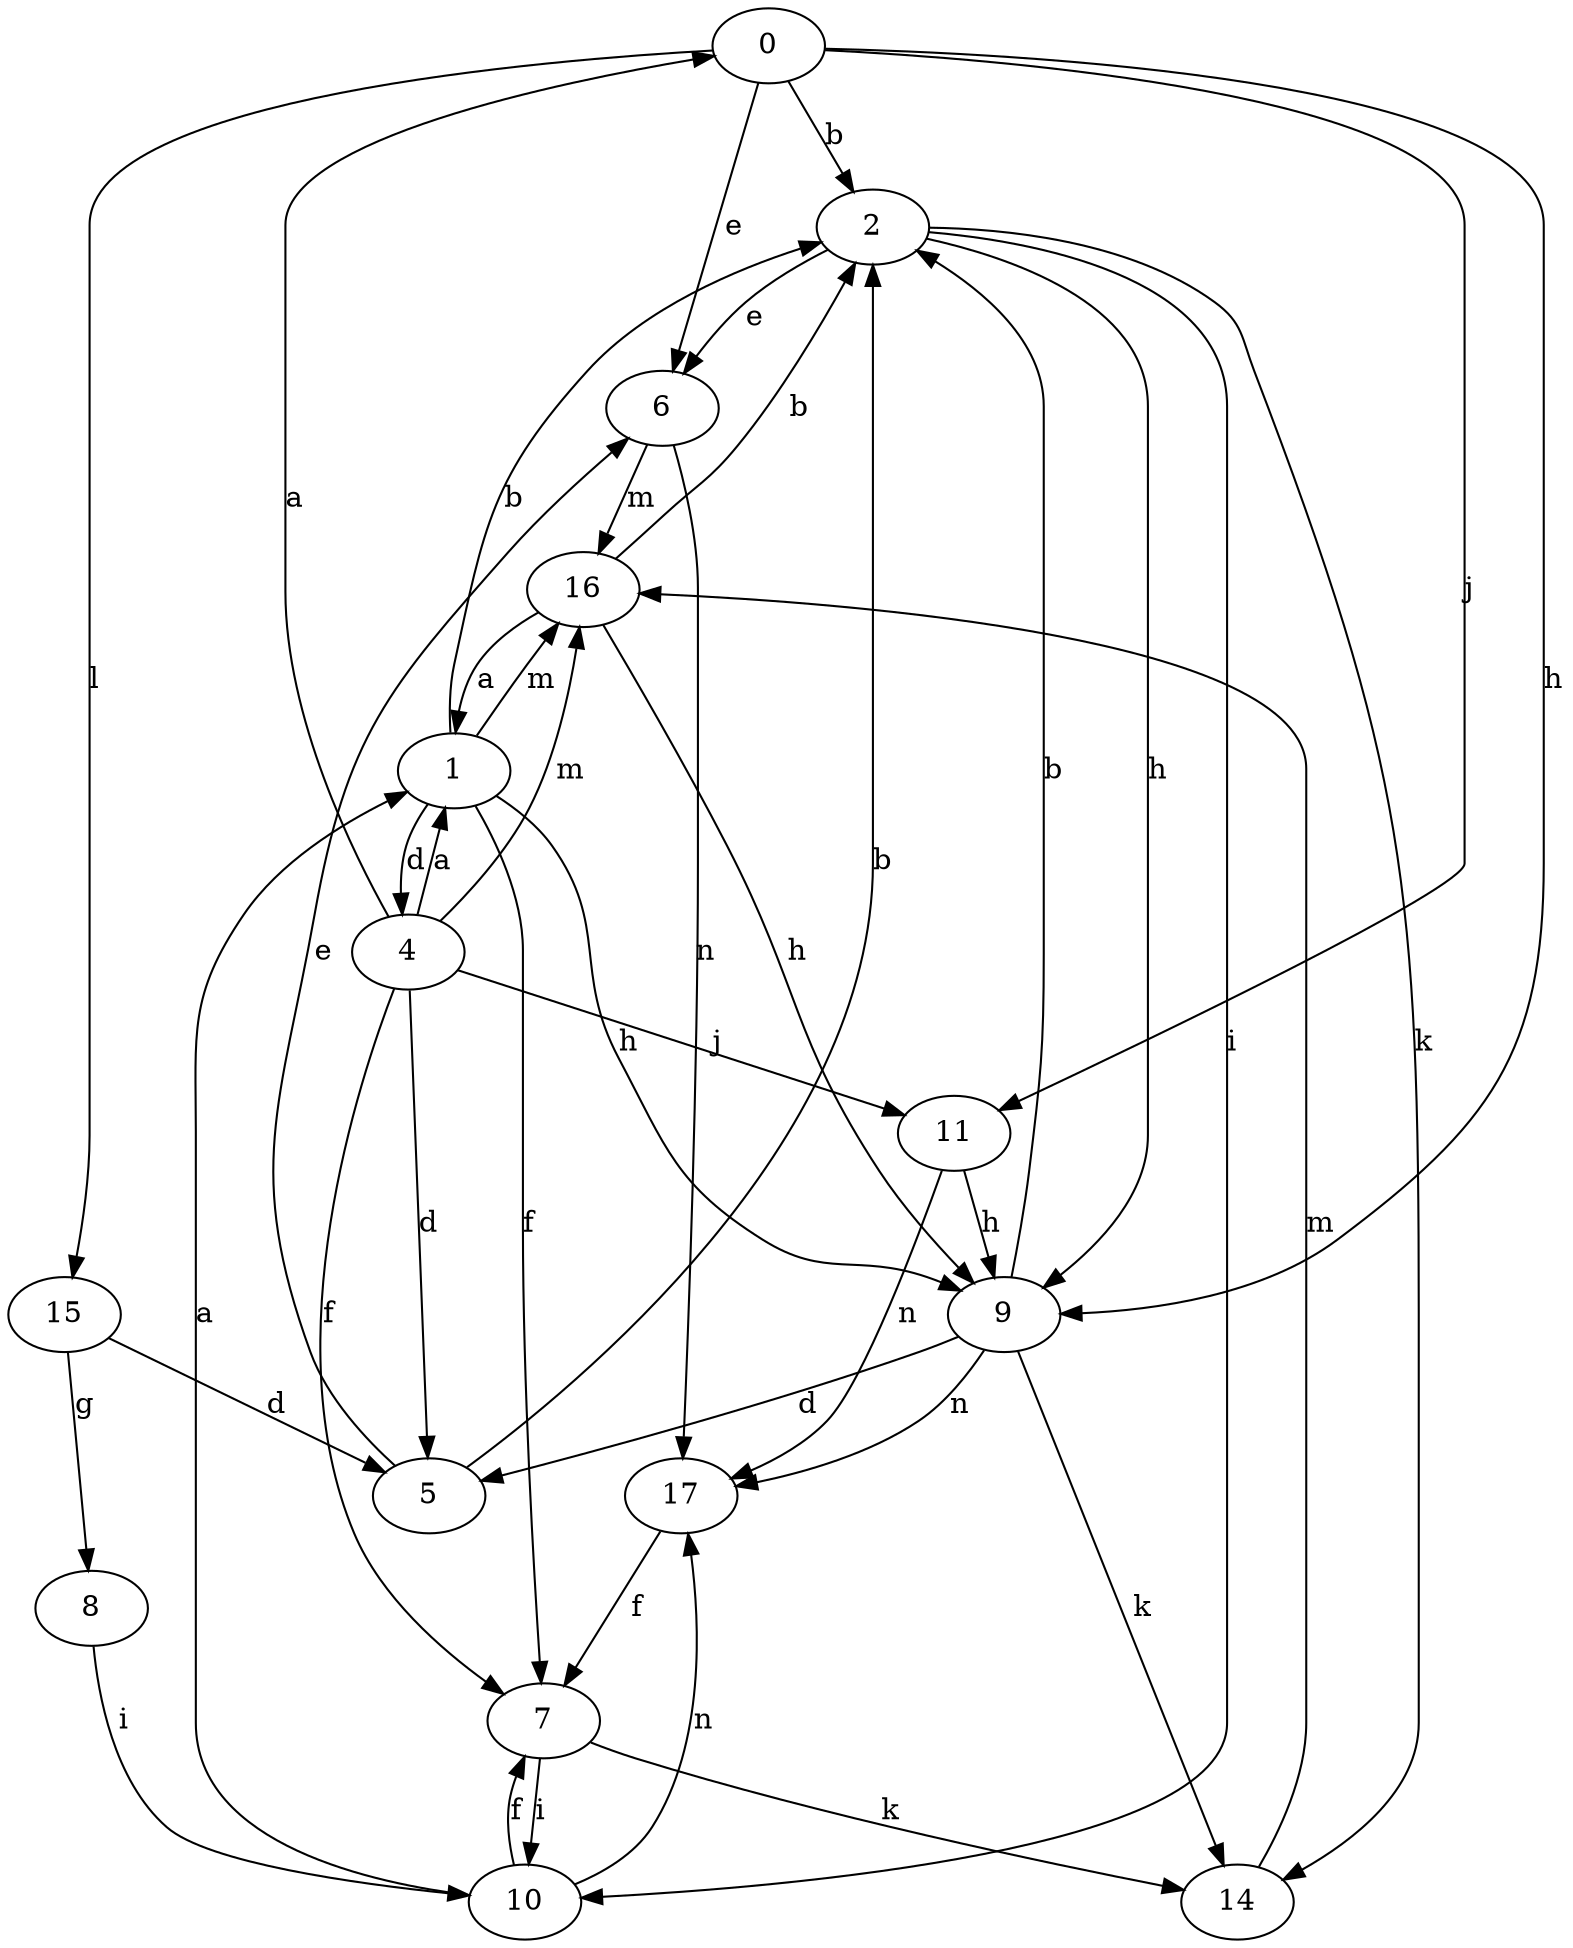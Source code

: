 strict digraph  {
0;
1;
2;
4;
5;
6;
7;
8;
9;
10;
11;
14;
15;
16;
17;
0 -> 2  [label=b];
0 -> 6  [label=e];
0 -> 9  [label=h];
0 -> 11  [label=j];
0 -> 15  [label=l];
1 -> 2  [label=b];
1 -> 4  [label=d];
1 -> 7  [label=f];
1 -> 9  [label=h];
1 -> 16  [label=m];
2 -> 6  [label=e];
2 -> 9  [label=h];
2 -> 10  [label=i];
2 -> 14  [label=k];
4 -> 0  [label=a];
4 -> 1  [label=a];
4 -> 5  [label=d];
4 -> 7  [label=f];
4 -> 11  [label=j];
4 -> 16  [label=m];
5 -> 2  [label=b];
5 -> 6  [label=e];
6 -> 16  [label=m];
6 -> 17  [label=n];
7 -> 10  [label=i];
7 -> 14  [label=k];
8 -> 10  [label=i];
9 -> 2  [label=b];
9 -> 5  [label=d];
9 -> 14  [label=k];
9 -> 17  [label=n];
10 -> 1  [label=a];
10 -> 7  [label=f];
10 -> 17  [label=n];
11 -> 9  [label=h];
11 -> 17  [label=n];
14 -> 16  [label=m];
15 -> 5  [label=d];
15 -> 8  [label=g];
16 -> 1  [label=a];
16 -> 2  [label=b];
16 -> 9  [label=h];
17 -> 7  [label=f];
}
